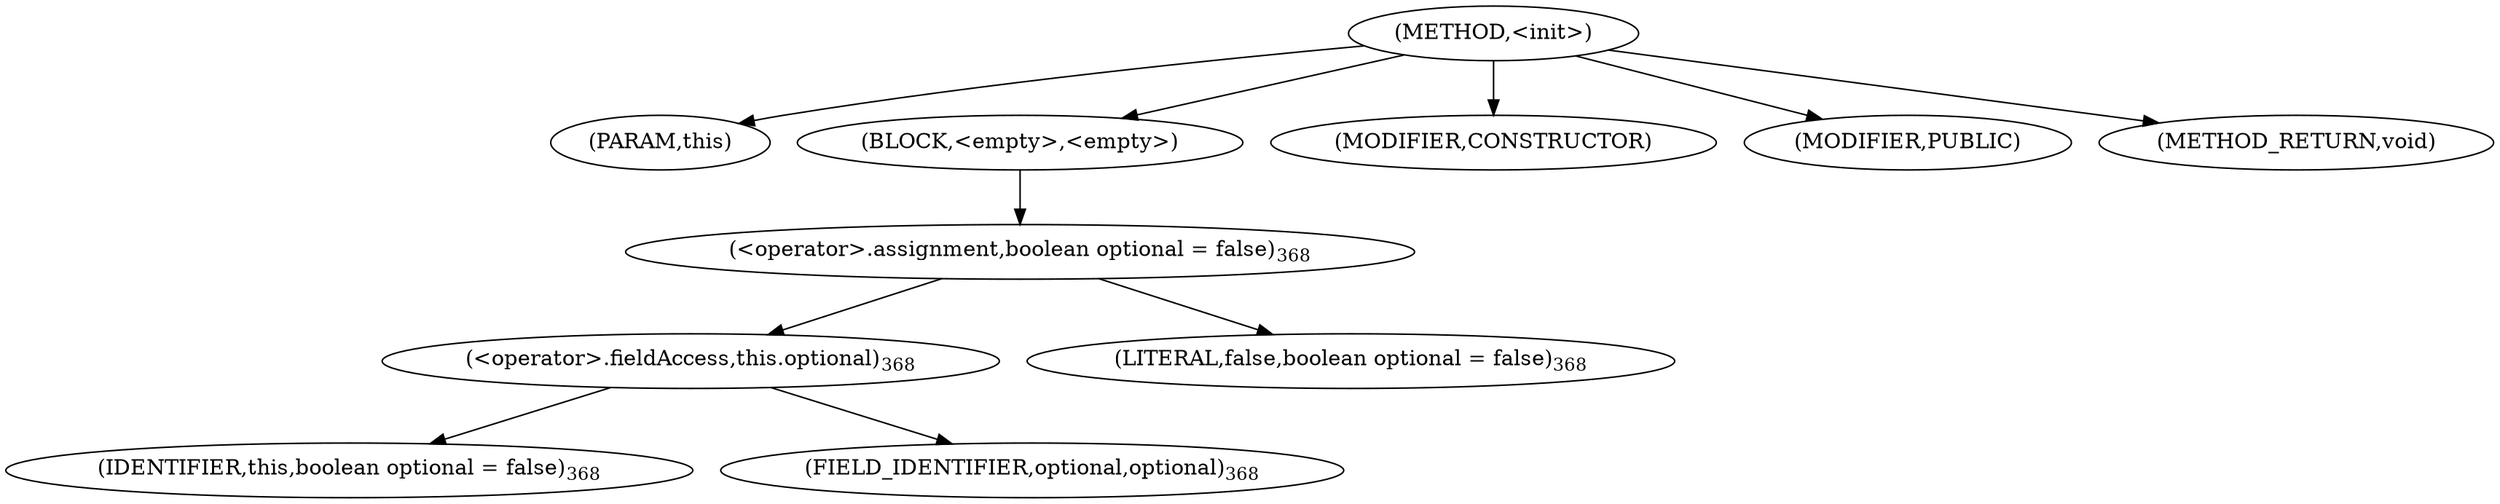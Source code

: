 digraph "&lt;init&gt;" {  
"909" [label = <(METHOD,&lt;init&gt;)> ]
"910" [label = <(PARAM,this)> ]
"911" [label = <(BLOCK,&lt;empty&gt;,&lt;empty&gt;)> ]
"912" [label = <(&lt;operator&gt;.assignment,boolean optional = false)<SUB>368</SUB>> ]
"913" [label = <(&lt;operator&gt;.fieldAccess,this.optional)<SUB>368</SUB>> ]
"914" [label = <(IDENTIFIER,this,boolean optional = false)<SUB>368</SUB>> ]
"915" [label = <(FIELD_IDENTIFIER,optional,optional)<SUB>368</SUB>> ]
"916" [label = <(LITERAL,false,boolean optional = false)<SUB>368</SUB>> ]
"917" [label = <(MODIFIER,CONSTRUCTOR)> ]
"918" [label = <(MODIFIER,PUBLIC)> ]
"919" [label = <(METHOD_RETURN,void)> ]
  "909" -> "910" 
  "909" -> "911" 
  "909" -> "917" 
  "909" -> "918" 
  "909" -> "919" 
  "911" -> "912" 
  "912" -> "913" 
  "912" -> "916" 
  "913" -> "914" 
  "913" -> "915" 
}

